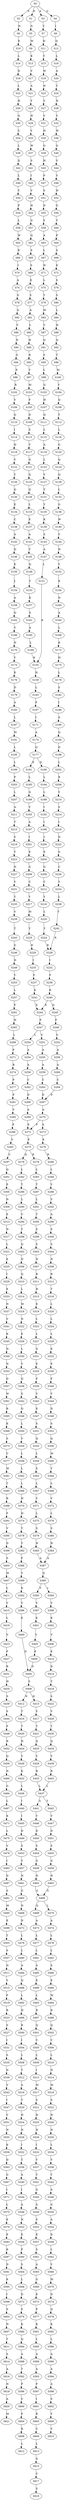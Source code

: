 strict digraph  {
	S0 -> S1 [ label = D ];
	S0 -> S2 [ label = S ];
	S0 -> S3 [ label = A ];
	S0 -> S4 [ label = G ];
	S1 -> S5 [ label = G ];
	S2 -> S6 [ label = N ];
	S3 -> S7 [ label = Y ];
	S4 -> S8 [ label = I ];
	S5 -> S9 [ label = M ];
	S6 -> S10 [ label = E ];
	S7 -> S11 [ label = H ];
	S8 -> S12 [ label = Q ];
	S9 -> S13 [ label = K ];
	S10 -> S14 [ label = L ];
	S11 -> S15 [ label = Y ];
	S12 -> S16 [ label = L ];
	S13 -> S17 [ label = V ];
	S14 -> S18 [ label = D ];
	S15 -> S19 [ label = W ];
	S16 -> S20 [ label = A ];
	S17 -> S21 [ label = A ];
	S18 -> S22 [ label = L ];
	S19 -> S23 [ label = N ];
	S20 -> S24 [ label = Y ];
	S21 -> S25 [ label = Y ];
	S22 -> S26 [ label = H ];
	S23 -> S27 [ label = V ];
	S24 -> S28 [ label = N ];
	S25 -> S29 [ label = H ];
	S26 -> S30 [ label = G ];
	S27 -> S31 [ label = V ];
	S28 -> S32 [ label = Y ];
	S29 -> S33 [ label = Y ];
	S30 -> S34 [ label = C ];
	S31 -> S35 [ label = H ];
	S32 -> S36 [ label = W ];
	S33 -> S37 [ label = W ];
	S34 -> S38 [ label = L ];
	S35 -> S39 [ label = G ];
	S36 -> S40 [ label = G ];
	S37 -> S41 [ label = S ];
	S38 -> S42 [ label = Q ];
	S39 -> S43 [ label = H ];
	S40 -> S44 [ label = V ];
	S41 -> S45 [ label = I ];
	S42 -> S46 [ label = L ];
	S43 -> S47 [ label = P ];
	S44 -> S48 [ label = V ];
	S45 -> S49 [ label = V ];
	S46 -> S50 [ label = Y ];
	S47 -> S51 [ label = S ];
	S48 -> S52 [ label = H ];
	S49 -> S53 [ label = H ];
	S50 -> S54 [ label = P ];
	S51 -> S55 [ label = D ];
	S52 -> S56 [ label = G ];
	S53 -> S57 [ label = G ];
	S54 -> S58 [ label = L ];
	S55 -> S59 [ label = S ];
	S56 -> S60 [ label = T ];
	S57 -> S61 [ label = Q ];
	S58 -> S62 [ label = W ];
	S59 -> S63 [ label = A ];
	S60 -> S64 [ label = P ];
	S61 -> S65 [ label = S ];
	S62 -> S66 [ label = R ];
	S63 -> S67 [ label = L ];
	S64 -> S68 [ label = S ];
	S65 -> S69 [ label = S ];
	S66 -> S70 [ label = I ];
	S67 -> S71 [ label = H ];
	S68 -> S72 [ label = E ];
	S69 -> S73 [ label = E ];
	S70 -> S74 [ label = A ];
	S71 -> S75 [ label = L ];
	S72 -> S76 [ label = S ];
	S73 -> S77 [ label = S ];
	S74 -> S78 [ label = G ];
	S75 -> S79 [ label = T ];
	S76 -> S80 [ label = S ];
	S77 -> S81 [ label = A ];
	S78 -> S82 [ label = G ];
	S79 -> S83 [ label = M ];
	S80 -> S84 [ label = L ];
	S81 -> S85 [ label = L ];
	S82 -> S86 [ label = V ];
	S83 -> S87 [ label = Y ];
	S84 -> S88 [ label = H ];
	S85 -> S89 [ label = H ];
	S86 -> S90 [ label = N ];
	S87 -> S91 [ label = Q ];
	S88 -> S92 [ label = Q ];
	S89 -> S93 [ label = R ];
	S90 -> S94 [ label = G ];
	S91 -> S95 [ label = S ];
	S92 -> S96 [ label = T ];
	S93 -> S97 [ label = V ];
	S94 -> S98 [ label = E ];
	S95 -> S99 [ label = L ];
	S96 -> S100 [ label = M ];
	S97 -> S101 [ label = M ];
	S98 -> S102 [ label = R ];
	S99 -> S103 [ label = G ];
	S100 -> S104 [ label = Y ];
	S101 -> S105 [ label = F ];
	S102 -> S106 [ label = V ];
	S103 -> S107 [ label = H ];
	S104 -> S108 [ label = Q ];
	S105 -> S109 [ label = D ];
	S106 -> S110 [ label = Q ];
	S107 -> S111 [ label = Q ];
	S108 -> S112 [ label = T ];
	S109 -> S113 [ label = S ];
	S110 -> S114 [ label = I ];
	S111 -> S115 [ label = L ];
	S112 -> S116 [ label = L ];
	S113 -> S117 [ label = V ];
	S114 -> S118 [ label = H ];
	S115 -> S119 [ label = A ];
	S116 -> S120 [ label = G ];
	S117 -> S121 [ label = G ];
	S118 -> S122 [ label = V ];
	S119 -> S123 [ label = L ];
	S120 -> S124 [ label = Q ];
	S121 -> S125 [ label = Q ];
	S122 -> S126 [ label = Y ];
	S123 -> S127 [ label = V ];
	S124 -> S128 [ label = Q ];
	S125 -> S129 [ label = Q ];
	S126 -> S130 [ label = Q ];
	S127 -> S131 [ label = T ];
	S128 -> S132 [ label = L ];
	S129 -> S133 [ label = L ];
	S130 -> S134 [ label = E ];
	S131 -> S135 [ label = Y ];
	S132 -> S136 [ label = G ];
	S133 -> S137 [ label = E ];
	S134 -> S138 [ label = C ];
	S135 -> S139 [ label = K ];
	S136 -> S140 [ label = W ];
	S137 -> S141 [ label = A ];
	S138 -> S142 [ label = A ];
	S139 -> S143 [ label = S ];
	S140 -> S144 [ label = V ];
	S141 -> S145 [ label = V ];
	S142 -> S146 [ label = Q ];
	S143 -> S147 [ label = A ];
	S144 -> S148 [ label = H ];
	S145 -> S149 [ label = Q ];
	S146 -> S150 [ label = K ];
	S147 -> S151 [ label = L ];
	S148 -> S152 [ label = Y ];
	S149 -> S153 [ label = Y ];
	S150 -> S154 [ label = L ];
	S151 -> S155 [ label = K ];
	S152 -> S156 [ label = K ];
	S153 -> S157 [ label = K ];
	S154 -> S158 [ label = A ];
	S155 -> S159 [ label = H ];
	S156 -> S160 [ label = N ];
	S157 -> S161 [ label = S ];
	S158 -> S162 [ label = Q ];
	S159 -> S163 [ label = L ];
	S160 -> S164 [ label = A ];
	S161 -> S165 [ label = A ];
	S162 -> S166 [ label = V ];
	S163 -> S167 [ label = P ];
	S164 -> S168 [ label = L ];
	S165 -> S169 [ label = L ];
	S166 -> S170 [ label = N ];
	S167 -> S171 [ label = I ];
	S168 -> S172 [ label = K ];
	S169 -> S155 [ label = K ];
	S170 -> S173 [ label = Y ];
	S171 -> S174 [ label = A ];
	S172 -> S175 [ label = H ];
	S173 -> S176 [ label = K ];
	S174 -> S177 [ label = Q ];
	S175 -> S178 [ label = L ];
	S176 -> S179 [ label = D ];
	S177 -> S180 [ label = D ];
	S177 -> S181 [ label = E ];
	S178 -> S182 [ label = S ];
	S179 -> S183 [ label = A ];
	S180 -> S184 [ label = L ];
	S181 -> S185 [ label = L ];
	S182 -> S186 [ label = I ];
	S183 -> S187 [ label = L ];
	S184 -> S188 [ label = L ];
	S185 -> S189 [ label = Q ];
	S186 -> S190 [ label = A ];
	S187 -> S191 [ label = M ];
	S188 -> S192 [ label = I ];
	S189 -> S193 [ label = V ];
	S190 -> S194 [ label = Q ];
	S191 -> S195 [ label = L ];
	S192 -> S196 [ label = I ];
	S193 -> S197 [ label = A ];
	S194 -> S198 [ label = D ];
	S195 -> S199 [ label = L ];
	S196 -> S200 [ label = I ];
	S197 -> S201 [ label = I ];
	S198 -> S202 [ label = L ];
	S199 -> S203 [ label = P ];
	S200 -> S204 [ label = E ];
	S201 -> S205 [ label = E ];
	S202 -> S206 [ label = R ];
	S203 -> S207 [ label = L ];
	S204 -> S208 [ label = G ];
	S205 -> S209 [ label = G ];
	S206 -> S210 [ label = V ];
	S207 -> S211 [ label = A ];
	S208 -> S212 [ label = C ];
	S209 -> S213 [ label = C ];
	S210 -> S214 [ label = S ];
	S211 -> S215 [ label = T ];
	S212 -> S216 [ label = Y ];
	S213 -> S217 [ label = Y ];
	S214 -> S218 [ label = I ];
	S215 -> S219 [ label = S ];
	S216 -> S220 [ label = L ];
	S217 -> S221 [ label = M ];
	S218 -> S222 [ label = D ];
	S219 -> S223 [ label = T ];
	S220 -> S224 [ label = Y ];
	S221 -> S225 [ label = Y ];
	S222 -> S226 [ label = G ];
	S223 -> S227 [ label = N ];
	S224 -> S228 [ label = R ];
	S225 -> S229 [ label = R ];
	S226 -> S230 [ label = C ];
	S227 -> S231 [ label = V ];
	S228 -> S232 [ label = I ];
	S229 -> S233 [ label = I ];
	S230 -> S234 [ label = Y ];
	S231 -> S235 [ label = Y ];
	S232 -> S236 [ label = F ];
	S233 -> S237 [ label = F ];
	S234 -> S238 [ label = L ];
	S235 -> S239 [ label = V ];
	S236 -> S240 [ label = K ];
	S237 -> S241 [ label = K ];
	S238 -> S242 [ label = Y ];
	S239 -> S243 [ label = T ];
	S240 -> S244 [ label = E ];
	S240 -> S245 [ label = D ];
	S241 -> S244 [ label = E ];
	S242 -> S228 [ label = R ];
	S243 -> S246 [ label = G ];
	S244 -> S247 [ label = F ];
	S245 -> S248 [ label = F ];
	S246 -> S249 [ label = H ];
	S247 -> S250 [ label = L ];
	S247 -> S251 [ label = V ];
	S248 -> S252 [ label = V ];
	S249 -> S253 [ label = Y ];
	S250 -> S254 [ label = A ];
	S251 -> S255 [ label = A ];
	S252 -> S256 [ label = A ];
	S253 -> S257 [ label = L ];
	S254 -> S258 [ label = A ];
	S255 -> S259 [ label = A ];
	S256 -> S260 [ label = A ];
	S257 -> S261 [ label = F ];
	S258 -> S262 [ label = C ];
	S259 -> S263 [ label = C ];
	S260 -> S264 [ label = C ];
	S261 -> S265 [ label = H ];
	S262 -> S266 [ label = D ];
	S263 -> S267 [ label = D ];
	S264 -> S267 [ label = D ];
	S265 -> S268 [ label = L ];
	S266 -> S269 [ label = A ];
	S267 -> S270 [ label = A ];
	S268 -> S271 [ label = F ];
	S269 -> S272 [ label = P ];
	S270 -> S272 [ label = P ];
	S270 -> S273 [ label = S ];
	S271 -> S274 [ label = R ];
	S272 -> S275 [ label = E ];
	S273 -> S276 [ label = E ];
	S274 -> S277 [ label = P ];
	S275 -> S278 [ label = Q ];
	S275 -> S279 [ label = R ];
	S276 -> S280 [ label = R ];
	S277 -> S281 [ label = F ];
	S278 -> S282 [ label = L ];
	S279 -> S283 [ label = L ];
	S280 -> S284 [ label = L ];
	S281 -> S285 [ label = V ];
	S282 -> S286 [ label = T ];
	S283 -> S287 [ label = T ];
	S284 -> S288 [ label = V ];
	S285 -> S289 [ label = P ];
	S286 -> S290 [ label = L ];
	S287 -> S291 [ label = L ];
	S288 -> S292 [ label = V ];
	S289 -> S293 [ label = V ];
	S290 -> S294 [ label = V ];
	S291 -> S295 [ label = T ];
	S292 -> S296 [ label = A ];
	S293 -> S297 [ label = C ];
	S294 -> S298 [ label = T ];
	S295 -> S299 [ label = S ];
	S296 -> S300 [ label = S ];
	S297 -> S301 [ label = Q ];
	S298 -> S302 [ label = Q ];
	S299 -> S303 [ label = S ];
	S300 -> S304 [ label = S ];
	S301 -> S305 [ label = E ];
	S302 -> S306 [ label = N ];
	S303 -> S307 [ label = N ];
	S304 -> S308 [ label = N ];
	S305 -> S309 [ label = N ];
	S306 -> S310 [ label = Q ];
	S307 -> S311 [ label = R ];
	S308 -> S312 [ label = R ];
	S309 -> S313 [ label = E ];
	S310 -> S314 [ label = L ];
	S311 -> S315 [ label = H ];
	S312 -> S316 [ label = T ];
	S313 -> S317 [ label = N ];
	S314 -> S318 [ label = M ];
	S315 -> S319 [ label = E ];
	S316 -> S320 [ label = L ];
	S317 -> S321 [ label = L ];
	S318 -> S322 [ label = N ];
	S319 -> S323 [ label = L ];
	S320 -> S324 [ label = L ];
	S321 -> S325 [ label = E ];
	S322 -> S326 [ label = E ];
	S323 -> S327 [ label = L ];
	S324 -> S328 [ label = L ];
	S325 -> S329 [ label = I ];
	S326 -> S330 [ label = L ];
	S327 -> S331 [ label = G ];
	S328 -> S332 [ label = E ];
	S329 -> S333 [ label = E ];
	S330 -> S334 [ label = V ];
	S331 -> S335 [ label = E ];
	S332 -> S336 [ label = E ];
	S333 -> S337 [ label = N ];
	S334 -> S338 [ label = Q ];
	S335 -> S339 [ label = F ];
	S336 -> S340 [ label = F ];
	S337 -> S341 [ label = V ];
	S338 -> S342 [ label = S ];
	S339 -> S343 [ label = V ];
	S340 -> S344 [ label = V ];
	S341 -> S345 [ label = K ];
	S342 -> S346 [ label = Q ];
	S343 -> S347 [ label = E ];
	S344 -> S348 [ label = D ];
	S345 -> S349 [ label = N ];
	S346 -> S350 [ label = L ];
	S347 -> S351 [ label = S ];
	S348 -> S352 [ label = S ];
	S349 -> S353 [ label = N ];
	S350 -> S354 [ label = V ];
	S351 -> S355 [ label = Q ];
	S352 -> S356 [ label = Q ];
	S353 -> S357 [ label = D ];
	S354 -> S358 [ label = L ];
	S355 -> S359 [ label = L ];
	S356 -> S360 [ label = M ];
	S357 -> S361 [ label = W ];
	S358 -> S362 [ label = L ];
	S359 -> S363 [ label = S ];
	S360 -> S364 [ label = T ];
	S361 -> S365 [ label = R ];
	S362 -> S366 [ label = L ];
	S363 -> S367 [ label = L ];
	S364 -> S368 [ label = L ];
	S365 -> S369 [ label = K ];
	S366 -> S370 [ label = H ];
	S367 -> S371 [ label = V ];
	S368 -> S372 [ label = V ];
	S369 -> S373 [ label = S ];
	S370 -> S374 [ label = H ];
	S371 -> S375 [ label = L ];
	S372 -> S376 [ label = L ];
	S373 -> S377 [ label = C ];
	S374 -> S378 [ label = T ];
	S375 -> S379 [ label = S ];
	S376 -> S380 [ label = S ];
	S377 -> S381 [ label = M ];
	S378 -> S382 [ label = Y ];
	S379 -> S383 [ label = H ];
	S380 -> S384 [ label = H ];
	S381 -> S385 [ label = T ];
	S382 -> S386 [ label = F ];
	S383 -> S387 [ label = A ];
	S384 -> S387 [ label = A ];
	S385 -> S388 [ label = R ];
	S386 -> S389 [ label = V ];
	S387 -> S390 [ label = Q ];
	S388 -> S391 [ label = F ];
	S389 -> S392 [ label = K ];
	S390 -> S393 [ label = F ];
	S390 -> S394 [ label = I ];
	S391 -> S395 [ label = V ];
	S392 -> S396 [ label = V ];
	S393 -> S397 [ label = V ];
	S394 -> S398 [ label = V ];
	S395 -> S399 [ label = D ];
	S396 -> S400 [ label = E ];
	S397 -> S401 [ label = K ];
	S398 -> S402 [ label = K ];
	S399 -> S403 [ label = S ];
	S400 -> S404 [ label = D ];
	S401 -> S405 [ label = V ];
	S402 -> S406 [ label = V ];
	S403 -> S407 [ label = M ];
	S404 -> S408 [ label = S ];
	S405 -> S409 [ label = E ];
	S406 -> S410 [ label = E ];
	S407 -> S411 [ label = L ];
	S408 -> S412 [ label = N ];
	S408 -> S413 [ label = H ];
	S409 -> S404 [ label = D ];
	S410 -> S414 [ label = D ];
	S411 -> S415 [ label = V ];
	S412 -> S416 [ label = T ];
	S413 -> S417 [ label = V ];
	S414 -> S418 [ label = T ];
	S415 -> S419 [ label = L ];
	S416 -> S420 [ label = T ];
	S417 -> S421 [ label = T ];
	S418 -> S422 [ label = S ];
	S419 -> S423 [ label = V ];
	S420 -> S424 [ label = H ];
	S421 -> S425 [ label = Q ];
	S422 -> S426 [ label = V ];
	S423 -> S427 [ label = F ];
	S424 -> S428 [ label = V ];
	S425 -> S429 [ label = V ];
	S426 -> S430 [ label = T ];
	S427 -> S431 [ label = R ];
	S428 -> S432 [ label = K ];
	S429 -> S433 [ label = R ];
	S430 -> S434 [ label = Q ];
	S431 -> S435 [ label = H ];
	S432 -> S436 [ label = L ];
	S433 -> S437 [ label = L ];
	S434 -> S438 [ label = V ];
	S435 -> S439 [ label = S ];
	S436 -> S440 [ label = I ];
	S437 -> S441 [ label = S ];
	S437 -> S442 [ label = T ];
	S438 -> S443 [ label = R ];
	S439 -> S444 [ label = S ];
	S440 -> S445 [ label = I ];
	S441 -> S446 [ label = V ];
	S442 -> S447 [ label = V ];
	S443 -> S437 [ label = L ];
	S444 -> S448 [ label = F ];
	S445 -> S449 [ label = D ];
	S446 -> S450 [ label = D ];
	S447 -> S451 [ label = D ];
	S448 -> S452 [ label = R ];
	S449 -> S453 [ label = S ];
	S450 -> S454 [ label = S ];
	S451 -> S455 [ label = S ];
	S452 -> S456 [ label = Q ];
	S453 -> S457 [ label = Y ];
	S454 -> S458 [ label = G ];
	S455 -> S459 [ label = G ];
	S456 -> S460 [ label = N ];
	S457 -> S461 [ label = N ];
	S458 -> S462 [ label = N ];
	S459 -> S463 [ label = N ];
	S460 -> S464 [ label = G ];
	S461 -> S465 [ label = G ];
	S462 -> S466 [ label = G ];
	S463 -> S466 [ label = G ];
	S464 -> S467 [ label = L ];
	S465 -> S468 [ label = N ];
	S466 -> S469 [ label = Q ];
	S466 -> S470 [ label = L ];
	S467 -> S471 [ label = K ];
	S468 -> S472 [ label = N ];
	S469 -> S473 [ label = A ];
	S470 -> S474 [ label = A ];
	S471 -> S475 [ label = L ];
	S472 -> S476 [ label = L ];
	S473 -> S477 [ label = L ];
	S474 -> S478 [ label = L ];
	S475 -> S479 [ label = V ];
	S476 -> S480 [ label = L ];
	S477 -> S481 [ label = L ];
	S478 -> S482 [ label = L ];
	S479 -> S483 [ label = I ];
	S480 -> S484 [ label = A ];
	S481 -> S485 [ label = A ];
	S482 -> S486 [ label = S ];
	S483 -> S487 [ label = D ];
	S484 -> S488 [ label = Q ];
	S485 -> S489 [ label = E ];
	S486 -> S490 [ label = E ];
	S487 -> S491 [ label = S ];
	S488 -> S492 [ label = L ];
	S489 -> S493 [ label = L ];
	S490 -> S494 [ label = M ];
	S491 -> S495 [ label = M ];
	S492 -> S496 [ label = H ];
	S493 -> S497 [ label = R ];
	S494 -> S498 [ label = R ];
	S495 -> S499 [ label = E ];
	S496 -> S500 [ label = R ];
	S497 -> S501 [ label = Q ];
	S498 -> S502 [ label = Q ];
	S499 -> S503 [ label = T ];
	S500 -> S504 [ label = I ];
	S501 -> S505 [ label = V ];
	S502 -> S506 [ label = V ];
	S503 -> S507 [ label = S ];
	S504 -> S508 [ label = L ];
	S505 -> S509 [ label = L ];
	S506 -> S510 [ label = L ];
	S507 -> S511 [ label = N ];
	S508 -> S512 [ label = T ];
	S509 -> S513 [ label = I ];
	S510 -> S514 [ label = N ];
	S511 -> S515 [ label = Y ];
	S512 -> S516 [ label = A ];
	S513 -> S517 [ label = M ];
	S514 -> S518 [ label = M ];
	S515 -> S519 [ label = F ];
	S516 -> S520 [ label = T ];
	S517 -> S521 [ label = S ];
	S518 -> S522 [ label = S ];
	S519 -> S523 [ label = R ];
	S520 -> S524 [ label = H ];
	S521 -> S525 [ label = H ];
	S522 -> S526 [ label = H ];
	S523 -> S527 [ label = S ];
	S524 -> S528 [ label = N ];
	S525 -> S529 [ label = N ];
	S526 -> S530 [ label = N ];
	S527 -> S531 [ label = I ];
	S528 -> S532 [ label = I ];
	S529 -> S533 [ label = I ];
	S530 -> S534 [ label = L ];
	S531 -> S535 [ label = S ];
	S532 -> S536 [ label = T ];
	S533 -> S537 [ label = V ];
	S534 -> S538 [ label = V ];
	S535 -> S539 [ label = D ];
	S536 -> S540 [ label = A ];
	S537 -> S541 [ label = T ];
	S538 -> S542 [ label = T ];
	S539 -> S543 [ label = V ];
	S540 -> S544 [ label = I ];
	S541 -> S545 [ label = G ];
	S542 -> S546 [ label = A ];
	S543 -> S547 [ label = I ];
	S544 -> S548 [ label = A ];
	S545 -> S549 [ label = S ];
	S546 -> S550 [ label = G ];
	S547 -> S551 [ label = V ];
	S548 -> S552 [ label = N ];
	S549 -> S553 [ label = S ];
	S550 -> S554 [ label = A ];
	S551 -> S555 [ label = N ];
	S552 -> S556 [ label = E ];
	S553 -> S557 [ label = E ];
	S554 -> S558 [ label = D ];
	S555 -> S559 [ label = K ];
	S556 -> S560 [ label = P ];
	S557 -> S561 [ label = S ];
	S558 -> S562 [ label = L ];
	S559 -> S563 [ label = D ];
	S560 -> S564 [ label = S ];
	S561 -> S565 [ label = A ];
	S562 -> S566 [ label = V ];
	S563 -> S567 [ label = G ];
	S564 -> S568 [ label = L ];
	S565 -> S569 [ label = G ];
	S566 -> S570 [ label = M ];
	S567 -> S571 [ label = I ];
	S568 -> S572 [ label = D ];
	S569 -> S573 [ label = E ];
	S570 -> S574 [ label = D ];
	S571 -> S575 [ label = L ];
	S572 -> S576 [ label = S ];
	S573 -> S577 [ label = P ];
	S574 -> S578 [ label = Q ];
	S575 -> S579 [ label = E ];
	S576 -> S580 [ label = K ];
	S577 -> S581 [ label = K ];
	S578 -> S582 [ label = K ];
	S579 -> S583 [ label = E ];
	S580 -> S584 [ label = Q ];
	S581 -> S585 [ label = L ];
	S582 -> S586 [ label = L ];
	S583 -> S587 [ label = K ];
	S584 -> S588 [ label = A ];
	S585 -> S589 [ label = A ];
	S586 -> S590 [ label = A ];
	S587 -> S591 [ label = D ];
	S588 -> S592 [ label = T ];
	S589 -> S593 [ label = A ];
	S590 -> S594 [ label = A ];
	S591 -> S595 [ label = K ];
	S592 -> S596 [ label = P ];
	S593 -> S597 [ label = P ];
	S594 -> S598 [ label = A ];
	S595 -> S599 [ label = I ];
	S596 -> S600 [ label = V ];
	S597 -> S601 [ label = I ];
	S598 -> S602 [ label = S ];
	S599 -> S603 [ label = S ];
	S600 -> S604 [ label = F ];
	S601 -> S605 [ label = R ];
	S602 -> S606 [ label = V ];
	S603 -> S607 [ label = N ];
	S604 -> S608 [ label = R ];
	S605 -> S609 [ label = C ];
	S606 -> S610 [ label = V ];
	S607 -> S611 [ label = T ];
	S608 -> S612 [ label = L ];
	S609 -> S613 [ label = L ];
	S611 -> S614 [ label = S ];
	S613 -> S615 [ label = G ];
	S614 -> S616 [ label = A ];
	S615 -> S617 [ label = C ];
	S616 -> S618 [ label = N ];
	S617 -> S619 [ label = S ];
	S618 -> S620 [ label = A ];
	S620 -> S621 [ label = M ];
}
